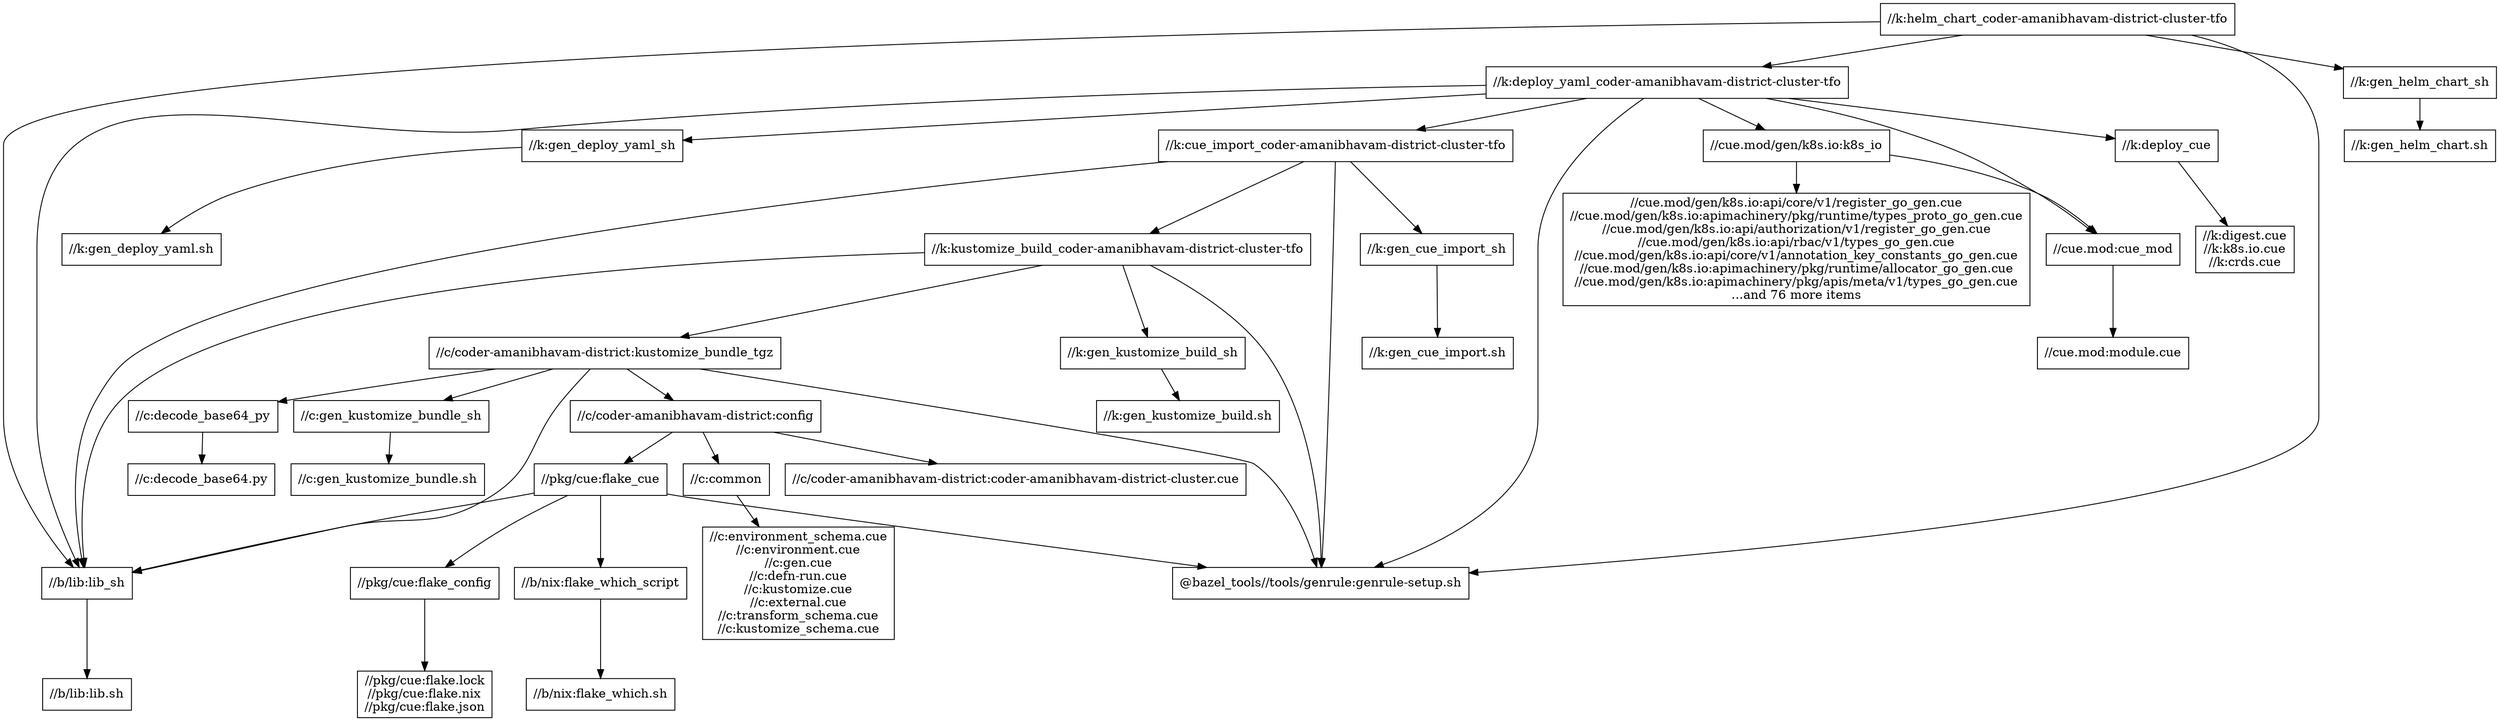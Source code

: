 digraph mygraph {
  node [shape=box];
  "//k:helm_chart_coder-amanibhavam-district-cluster-tfo"
  "//k:helm_chart_coder-amanibhavam-district-cluster-tfo" -> "//k:deploy_yaml_coder-amanibhavam-district-cluster-tfo"
  "//k:helm_chart_coder-amanibhavam-district-cluster-tfo" -> "//k:gen_helm_chart_sh"
  "//k:helm_chart_coder-amanibhavam-district-cluster-tfo" -> "//b/lib:lib_sh"
  "//k:helm_chart_coder-amanibhavam-district-cluster-tfo" -> "@bazel_tools//tools/genrule:genrule-setup.sh"
  "//k:gen_helm_chart_sh"
  "//k:gen_helm_chart_sh" -> "//k:gen_helm_chart.sh"
  "//k:gen_helm_chart.sh"
  "//k:deploy_yaml_coder-amanibhavam-district-cluster-tfo"
  "//k:deploy_yaml_coder-amanibhavam-district-cluster-tfo" -> "//k:cue_import_coder-amanibhavam-district-cluster-tfo"
  "//k:deploy_yaml_coder-amanibhavam-district-cluster-tfo" -> "//k:deploy_cue"
  "//k:deploy_yaml_coder-amanibhavam-district-cluster-tfo" -> "//k:gen_deploy_yaml_sh"
  "//k:deploy_yaml_coder-amanibhavam-district-cluster-tfo" -> "//cue.mod:cue_mod"
  "//k:deploy_yaml_coder-amanibhavam-district-cluster-tfo" -> "//cue.mod/gen/k8s.io:k8s_io"
  "//k:deploy_yaml_coder-amanibhavam-district-cluster-tfo" -> "//b/lib:lib_sh"
  "//k:deploy_yaml_coder-amanibhavam-district-cluster-tfo" -> "@bazel_tools//tools/genrule:genrule-setup.sh"
  "//k:gen_deploy_yaml_sh"
  "//k:gen_deploy_yaml_sh" -> "//k:gen_deploy_yaml.sh"
  "//k:gen_deploy_yaml.sh"
  "//k:deploy_cue"
  "//k:deploy_cue" -> "//k:digest.cue\n//k:k8s.io.cue\n//k:crds.cue"
  "//k:digest.cue\n//k:k8s.io.cue\n//k:crds.cue"
  "//k:cue_import_coder-amanibhavam-district-cluster-tfo"
  "//k:cue_import_coder-amanibhavam-district-cluster-tfo" -> "//k:kustomize_build_coder-amanibhavam-district-cluster-tfo"
  "//k:cue_import_coder-amanibhavam-district-cluster-tfo" -> "//k:gen_cue_import_sh"
  "//k:cue_import_coder-amanibhavam-district-cluster-tfo" -> "//b/lib:lib_sh"
  "//k:cue_import_coder-amanibhavam-district-cluster-tfo" -> "@bazel_tools//tools/genrule:genrule-setup.sh"
  "//k:gen_cue_import_sh"
  "//k:gen_cue_import_sh" -> "//k:gen_cue_import.sh"
  "//k:kustomize_build_coder-amanibhavam-district-cluster-tfo"
  "//k:kustomize_build_coder-amanibhavam-district-cluster-tfo" -> "//k:gen_kustomize_build_sh"
  "//k:kustomize_build_coder-amanibhavam-district-cluster-tfo" -> "//c/coder-amanibhavam-district:kustomize_bundle_tgz"
  "//k:kustomize_build_coder-amanibhavam-district-cluster-tfo" -> "//b/lib:lib_sh"
  "//k:kustomize_build_coder-amanibhavam-district-cluster-tfo" -> "@bazel_tools//tools/genrule:genrule-setup.sh"
  "//c/coder-amanibhavam-district:kustomize_bundle_tgz"
  "//c/coder-amanibhavam-district:kustomize_bundle_tgz" -> "//c/coder-amanibhavam-district:config"
  "//c/coder-amanibhavam-district:kustomize_bundle_tgz" -> "@bazel_tools//tools/genrule:genrule-setup.sh"
  "//c/coder-amanibhavam-district:kustomize_bundle_tgz" -> "//c:gen_kustomize_bundle_sh"
  "//c/coder-amanibhavam-district:kustomize_bundle_tgz" -> "//c:decode_base64_py"
  "//c/coder-amanibhavam-district:kustomize_bundle_tgz" -> "//b/lib:lib_sh"
  "//c:decode_base64_py"
  "//c:decode_base64_py" -> "//c:decode_base64.py"
  "//c:decode_base64.py"
  "//c:gen_kustomize_bundle_sh"
  "//c:gen_kustomize_bundle_sh" -> "//c:gen_kustomize_bundle.sh"
  "//c:gen_kustomize_bundle.sh"
  "//c/coder-amanibhavam-district:config"
  "//c/coder-amanibhavam-district:config" -> "//pkg/cue:flake_cue"
  "//c/coder-amanibhavam-district:config" -> "//c/coder-amanibhavam-district:coder-amanibhavam-district-cluster.cue"
  "//c/coder-amanibhavam-district:config" -> "//c:common"
  "//c:common"
  "//c:common" -> "//c:environment_schema.cue\n//c:environment.cue\n//c:gen.cue\n//c:defn-run.cue\n//c:kustomize.cue\n//c:external.cue\n//c:transform_schema.cue\n//c:kustomize_schema.cue"
  "//c:environment_schema.cue\n//c:environment.cue\n//c:gen.cue\n//c:defn-run.cue\n//c:kustomize.cue\n//c:external.cue\n//c:transform_schema.cue\n//c:kustomize_schema.cue"
  "//c/coder-amanibhavam-district:coder-amanibhavam-district-cluster.cue"
  "//pkg/cue:flake_cue"
  "//pkg/cue:flake_cue" -> "//pkg/cue:flake_config"
  "//pkg/cue:flake_cue" -> "@bazel_tools//tools/genrule:genrule-setup.sh"
  "//pkg/cue:flake_cue" -> "//b/lib:lib_sh"
  "//pkg/cue:flake_cue" -> "//b/nix:flake_which_script"
  "//b/nix:flake_which_script"
  "//b/nix:flake_which_script" -> "//b/nix:flake_which.sh"
  "//b/lib:lib_sh"
  "//b/lib:lib_sh" -> "//b/lib:lib.sh"
  "//b/lib:lib.sh"
  "@bazel_tools//tools/genrule:genrule-setup.sh"
  "//pkg/cue:flake_config"
  "//pkg/cue:flake_config" -> "//pkg/cue:flake.lock\n//pkg/cue:flake.nix\n//pkg/cue:flake.json"
  "//pkg/cue:flake.lock\n//pkg/cue:flake.nix\n//pkg/cue:flake.json"
  "//b/nix:flake_which.sh"
  "//k:gen_kustomize_build_sh"
  "//k:gen_kustomize_build_sh" -> "//k:gen_kustomize_build.sh"
  "//k:gen_kustomize_build.sh"
  "//cue.mod/gen/k8s.io:k8s_io"
  "//cue.mod/gen/k8s.io:k8s_io" -> "//cue.mod/gen/k8s.io:api/core/v1/register_go_gen.cue\n//cue.mod/gen/k8s.io:apimachinery/pkg/runtime/types_proto_go_gen.cue\n//cue.mod/gen/k8s.io:api/authorization/v1/register_go_gen.cue\n//cue.mod/gen/k8s.io:api/rbac/v1/types_go_gen.cue\n//cue.mod/gen/k8s.io:api/core/v1/annotation_key_constants_go_gen.cue\n//cue.mod/gen/k8s.io:apimachinery/pkg/runtime/allocator_go_gen.cue\n//cue.mod/gen/k8s.io:apimachinery/pkg/apis/meta/v1/types_go_gen.cue\n...and 76 more items"
  "//cue.mod/gen/k8s.io:k8s_io" -> "//cue.mod:cue_mod"
  "//cue.mod:cue_mod"
  "//cue.mod:cue_mod" -> "//cue.mod:module.cue"
  "//cue.mod:module.cue"
  "//cue.mod/gen/k8s.io:api/core/v1/register_go_gen.cue\n//cue.mod/gen/k8s.io:apimachinery/pkg/runtime/types_proto_go_gen.cue\n//cue.mod/gen/k8s.io:api/authorization/v1/register_go_gen.cue\n//cue.mod/gen/k8s.io:api/rbac/v1/types_go_gen.cue\n//cue.mod/gen/k8s.io:api/core/v1/annotation_key_constants_go_gen.cue\n//cue.mod/gen/k8s.io:apimachinery/pkg/runtime/allocator_go_gen.cue\n//cue.mod/gen/k8s.io:apimachinery/pkg/apis/meta/v1/types_go_gen.cue\n...and 76 more items"
  "//k:gen_cue_import.sh"
}
